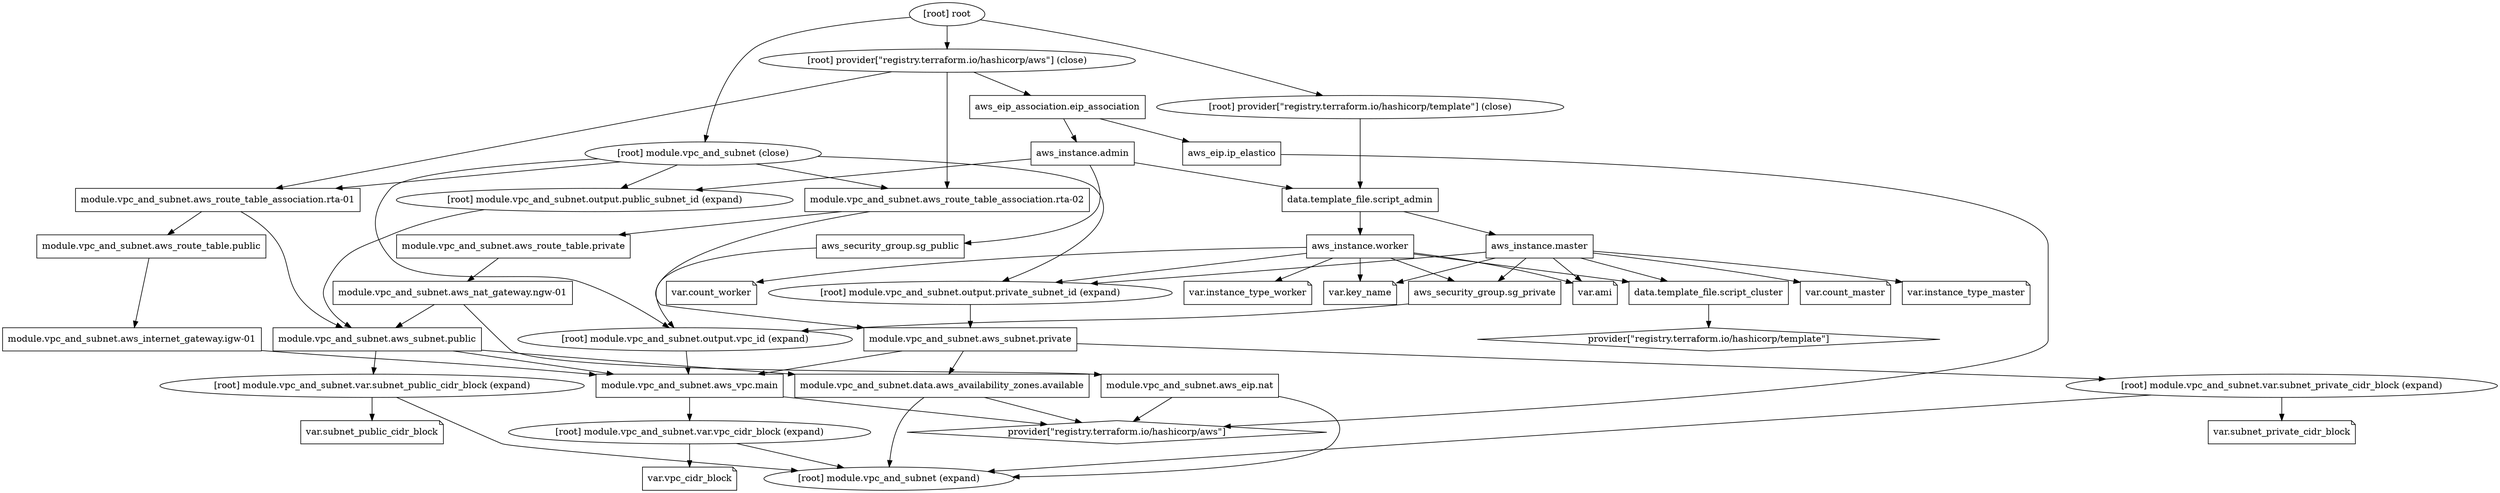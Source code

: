 digraph {
	compound = "true"
	newrank = "true"
	subgraph "root" {
		"[root] aws_eip.ip_elastico (expand)" [label = "aws_eip.ip_elastico", shape = "box"]
		"[root] aws_eip_association.eip_association (expand)" [label = "aws_eip_association.eip_association", shape = "box"]
		"[root] aws_instance.admin (expand)" [label = "aws_instance.admin", shape = "box"]
		"[root] aws_instance.master (expand)" [label = "aws_instance.master", shape = "box"]
		"[root] aws_instance.worker (expand)" [label = "aws_instance.worker", shape = "box"]
		"[root] aws_security_group.sg_private (expand)" [label = "aws_security_group.sg_private", shape = "box"]
		"[root] aws_security_group.sg_public (expand)" [label = "aws_security_group.sg_public", shape = "box"]
		"[root] data.template_file.script_admin (expand)" [label = "data.template_file.script_admin", shape = "box"]
		"[root] data.template_file.script_cluster (expand)" [label = "data.template_file.script_cluster", shape = "box"]
		"[root] module.vpc_and_subnet.aws_eip.nat (expand)" [label = "module.vpc_and_subnet.aws_eip.nat", shape = "box"]
		"[root] module.vpc_and_subnet.aws_internet_gateway.igw-01 (expand)" [label = "module.vpc_and_subnet.aws_internet_gateway.igw-01", shape = "box"]
		"[root] module.vpc_and_subnet.aws_nat_gateway.ngw-01 (expand)" [label = "module.vpc_and_subnet.aws_nat_gateway.ngw-01", shape = "box"]
		"[root] module.vpc_and_subnet.aws_route_table.private (expand)" [label = "module.vpc_and_subnet.aws_route_table.private", shape = "box"]
		"[root] module.vpc_and_subnet.aws_route_table.public (expand)" [label = "module.vpc_and_subnet.aws_route_table.public", shape = "box"]
		"[root] module.vpc_and_subnet.aws_route_table_association.rta-01 (expand)" [label = "module.vpc_and_subnet.aws_route_table_association.rta-01", shape = "box"]
		"[root] module.vpc_and_subnet.aws_route_table_association.rta-02 (expand)" [label = "module.vpc_and_subnet.aws_route_table_association.rta-02", shape = "box"]
		"[root] module.vpc_and_subnet.aws_subnet.private (expand)" [label = "module.vpc_and_subnet.aws_subnet.private", shape = "box"]
		"[root] module.vpc_and_subnet.aws_subnet.public (expand)" [label = "module.vpc_and_subnet.aws_subnet.public", shape = "box"]
		"[root] module.vpc_and_subnet.aws_vpc.main (expand)" [label = "module.vpc_and_subnet.aws_vpc.main", shape = "box"]
		"[root] module.vpc_and_subnet.data.aws_availability_zones.available (expand)" [label = "module.vpc_and_subnet.data.aws_availability_zones.available", shape = "box"]
		"[root] provider[\"registry.terraform.io/hashicorp/aws\"]" [label = "provider[\"registry.terraform.io/hashicorp/aws\"]", shape = "diamond"]
		"[root] provider[\"registry.terraform.io/hashicorp/template\"]" [label = "provider[\"registry.terraform.io/hashicorp/template\"]", shape = "diamond"]
		"[root] var.ami" [label = "var.ami", shape = "note"]
		"[root] var.count_master" [label = "var.count_master", shape = "note"]
		"[root] var.count_worker" [label = "var.count_worker", shape = "note"]
		"[root] var.instance_type_master" [label = "var.instance_type_master", shape = "note"]
		"[root] var.instance_type_worker" [label = "var.instance_type_worker", shape = "note"]
		"[root] var.key_name" [label = "var.key_name", shape = "note"]
		"[root] var.subnet_private_cidr_block" [label = "var.subnet_private_cidr_block", shape = "note"]
		"[root] var.subnet_public_cidr_block" [label = "var.subnet_public_cidr_block", shape = "note"]
		"[root] var.vpc_cidr_block" [label = "var.vpc_cidr_block", shape = "note"]
		"[root] aws_eip.ip_elastico (expand)" -> "[root] provider[\"registry.terraform.io/hashicorp/aws\"]"
		"[root] aws_eip_association.eip_association (expand)" -> "[root] aws_eip.ip_elastico (expand)"
		"[root] aws_eip_association.eip_association (expand)" -> "[root] aws_instance.admin (expand)"
		"[root] aws_instance.admin (expand)" -> "[root] aws_security_group.sg_public (expand)"
		"[root] aws_instance.admin (expand)" -> "[root] data.template_file.script_admin (expand)"
		"[root] aws_instance.admin (expand)" -> "[root] module.vpc_and_subnet.output.public_subnet_id (expand)"
		"[root] aws_instance.master (expand)" -> "[root] aws_security_group.sg_private (expand)"
		"[root] aws_instance.master (expand)" -> "[root] data.template_file.script_cluster (expand)"
		"[root] aws_instance.master (expand)" -> "[root] module.vpc_and_subnet.output.private_subnet_id (expand)"
		"[root] aws_instance.master (expand)" -> "[root] var.ami"
		"[root] aws_instance.master (expand)" -> "[root] var.count_master"
		"[root] aws_instance.master (expand)" -> "[root] var.instance_type_master"
		"[root] aws_instance.master (expand)" -> "[root] var.key_name"
		"[root] aws_instance.worker (expand)" -> "[root] aws_security_group.sg_private (expand)"
		"[root] aws_instance.worker (expand)" -> "[root] data.template_file.script_cluster (expand)"
		"[root] aws_instance.worker (expand)" -> "[root] module.vpc_and_subnet.output.private_subnet_id (expand)"
		"[root] aws_instance.worker (expand)" -> "[root] var.ami"
		"[root] aws_instance.worker (expand)" -> "[root] var.count_worker"
		"[root] aws_instance.worker (expand)" -> "[root] var.instance_type_worker"
		"[root] aws_instance.worker (expand)" -> "[root] var.key_name"
		"[root] aws_security_group.sg_private (expand)" -> "[root] module.vpc_and_subnet.output.vpc_id (expand)"
		"[root] aws_security_group.sg_public (expand)" -> "[root] module.vpc_and_subnet.output.vpc_id (expand)"
		"[root] data.template_file.script_admin (expand)" -> "[root] aws_instance.master (expand)"
		"[root] data.template_file.script_admin (expand)" -> "[root] aws_instance.worker (expand)"
		"[root] data.template_file.script_cluster (expand)" -> "[root] provider[\"registry.terraform.io/hashicorp/template\"]"
		"[root] module.vpc_and_subnet (close)" -> "[root] module.vpc_and_subnet.aws_route_table_association.rta-01 (expand)"
		"[root] module.vpc_and_subnet (close)" -> "[root] module.vpc_and_subnet.aws_route_table_association.rta-02 (expand)"
		"[root] module.vpc_and_subnet (close)" -> "[root] module.vpc_and_subnet.output.private_subnet_id (expand)"
		"[root] module.vpc_and_subnet (close)" -> "[root] module.vpc_and_subnet.output.public_subnet_id (expand)"
		"[root] module.vpc_and_subnet (close)" -> "[root] module.vpc_and_subnet.output.vpc_id (expand)"
		"[root] module.vpc_and_subnet.aws_eip.nat (expand)" -> "[root] module.vpc_and_subnet (expand)"
		"[root] module.vpc_and_subnet.aws_eip.nat (expand)" -> "[root] provider[\"registry.terraform.io/hashicorp/aws\"]"
		"[root] module.vpc_and_subnet.aws_internet_gateway.igw-01 (expand)" -> "[root] module.vpc_and_subnet.aws_vpc.main (expand)"
		"[root] module.vpc_and_subnet.aws_nat_gateway.ngw-01 (expand)" -> "[root] module.vpc_and_subnet.aws_eip.nat (expand)"
		"[root] module.vpc_and_subnet.aws_nat_gateway.ngw-01 (expand)" -> "[root] module.vpc_and_subnet.aws_subnet.public (expand)"
		"[root] module.vpc_and_subnet.aws_route_table.private (expand)" -> "[root] module.vpc_and_subnet.aws_nat_gateway.ngw-01 (expand)"
		"[root] module.vpc_and_subnet.aws_route_table.public (expand)" -> "[root] module.vpc_and_subnet.aws_internet_gateway.igw-01 (expand)"
		"[root] module.vpc_and_subnet.aws_route_table_association.rta-01 (expand)" -> "[root] module.vpc_and_subnet.aws_route_table.public (expand)"
		"[root] module.vpc_and_subnet.aws_route_table_association.rta-01 (expand)" -> "[root] module.vpc_and_subnet.aws_subnet.public (expand)"
		"[root] module.vpc_and_subnet.aws_route_table_association.rta-02 (expand)" -> "[root] module.vpc_and_subnet.aws_route_table.private (expand)"
		"[root] module.vpc_and_subnet.aws_route_table_association.rta-02 (expand)" -> "[root] module.vpc_and_subnet.aws_subnet.private (expand)"
		"[root] module.vpc_and_subnet.aws_subnet.private (expand)" -> "[root] module.vpc_and_subnet.aws_vpc.main (expand)"
		"[root] module.vpc_and_subnet.aws_subnet.private (expand)" -> "[root] module.vpc_and_subnet.data.aws_availability_zones.available (expand)"
		"[root] module.vpc_and_subnet.aws_subnet.private (expand)" -> "[root] module.vpc_and_subnet.var.subnet_private_cidr_block (expand)"
		"[root] module.vpc_and_subnet.aws_subnet.public (expand)" -> "[root] module.vpc_and_subnet.aws_vpc.main (expand)"
		"[root] module.vpc_and_subnet.aws_subnet.public (expand)" -> "[root] module.vpc_and_subnet.data.aws_availability_zones.available (expand)"
		"[root] module.vpc_and_subnet.aws_subnet.public (expand)" -> "[root] module.vpc_and_subnet.var.subnet_public_cidr_block (expand)"
		"[root] module.vpc_and_subnet.aws_vpc.main (expand)" -> "[root] module.vpc_and_subnet.var.vpc_cidr_block (expand)"
		"[root] module.vpc_and_subnet.aws_vpc.main (expand)" -> "[root] provider[\"registry.terraform.io/hashicorp/aws\"]"
		"[root] module.vpc_and_subnet.data.aws_availability_zones.available (expand)" -> "[root] module.vpc_and_subnet (expand)"
		"[root] module.vpc_and_subnet.data.aws_availability_zones.available (expand)" -> "[root] provider[\"registry.terraform.io/hashicorp/aws\"]"
		"[root] module.vpc_and_subnet.output.private_subnet_id (expand)" -> "[root] module.vpc_and_subnet.aws_subnet.private (expand)"
		"[root] module.vpc_and_subnet.output.public_subnet_id (expand)" -> "[root] module.vpc_and_subnet.aws_subnet.public (expand)"
		"[root] module.vpc_and_subnet.output.vpc_id (expand)" -> "[root] module.vpc_and_subnet.aws_vpc.main (expand)"
		"[root] module.vpc_and_subnet.var.subnet_private_cidr_block (expand)" -> "[root] module.vpc_and_subnet (expand)"
		"[root] module.vpc_and_subnet.var.subnet_private_cidr_block (expand)" -> "[root] var.subnet_private_cidr_block"
		"[root] module.vpc_and_subnet.var.subnet_public_cidr_block (expand)" -> "[root] module.vpc_and_subnet (expand)"
		"[root] module.vpc_and_subnet.var.subnet_public_cidr_block (expand)" -> "[root] var.subnet_public_cidr_block"
		"[root] module.vpc_and_subnet.var.vpc_cidr_block (expand)" -> "[root] module.vpc_and_subnet (expand)"
		"[root] module.vpc_and_subnet.var.vpc_cidr_block (expand)" -> "[root] var.vpc_cidr_block"
		"[root] provider[\"registry.terraform.io/hashicorp/aws\"] (close)" -> "[root] aws_eip_association.eip_association (expand)"
		"[root] provider[\"registry.terraform.io/hashicorp/aws\"] (close)" -> "[root] module.vpc_and_subnet.aws_route_table_association.rta-01 (expand)"
		"[root] provider[\"registry.terraform.io/hashicorp/aws\"] (close)" -> "[root] module.vpc_and_subnet.aws_route_table_association.rta-02 (expand)"
		"[root] provider[\"registry.terraform.io/hashicorp/template\"] (close)" -> "[root] data.template_file.script_admin (expand)"
		"[root] root" -> "[root] module.vpc_and_subnet (close)"
		"[root] root" -> "[root] provider[\"registry.terraform.io/hashicorp/aws\"] (close)"
		"[root] root" -> "[root] provider[\"registry.terraform.io/hashicorp/template\"] (close)"
	}
}

